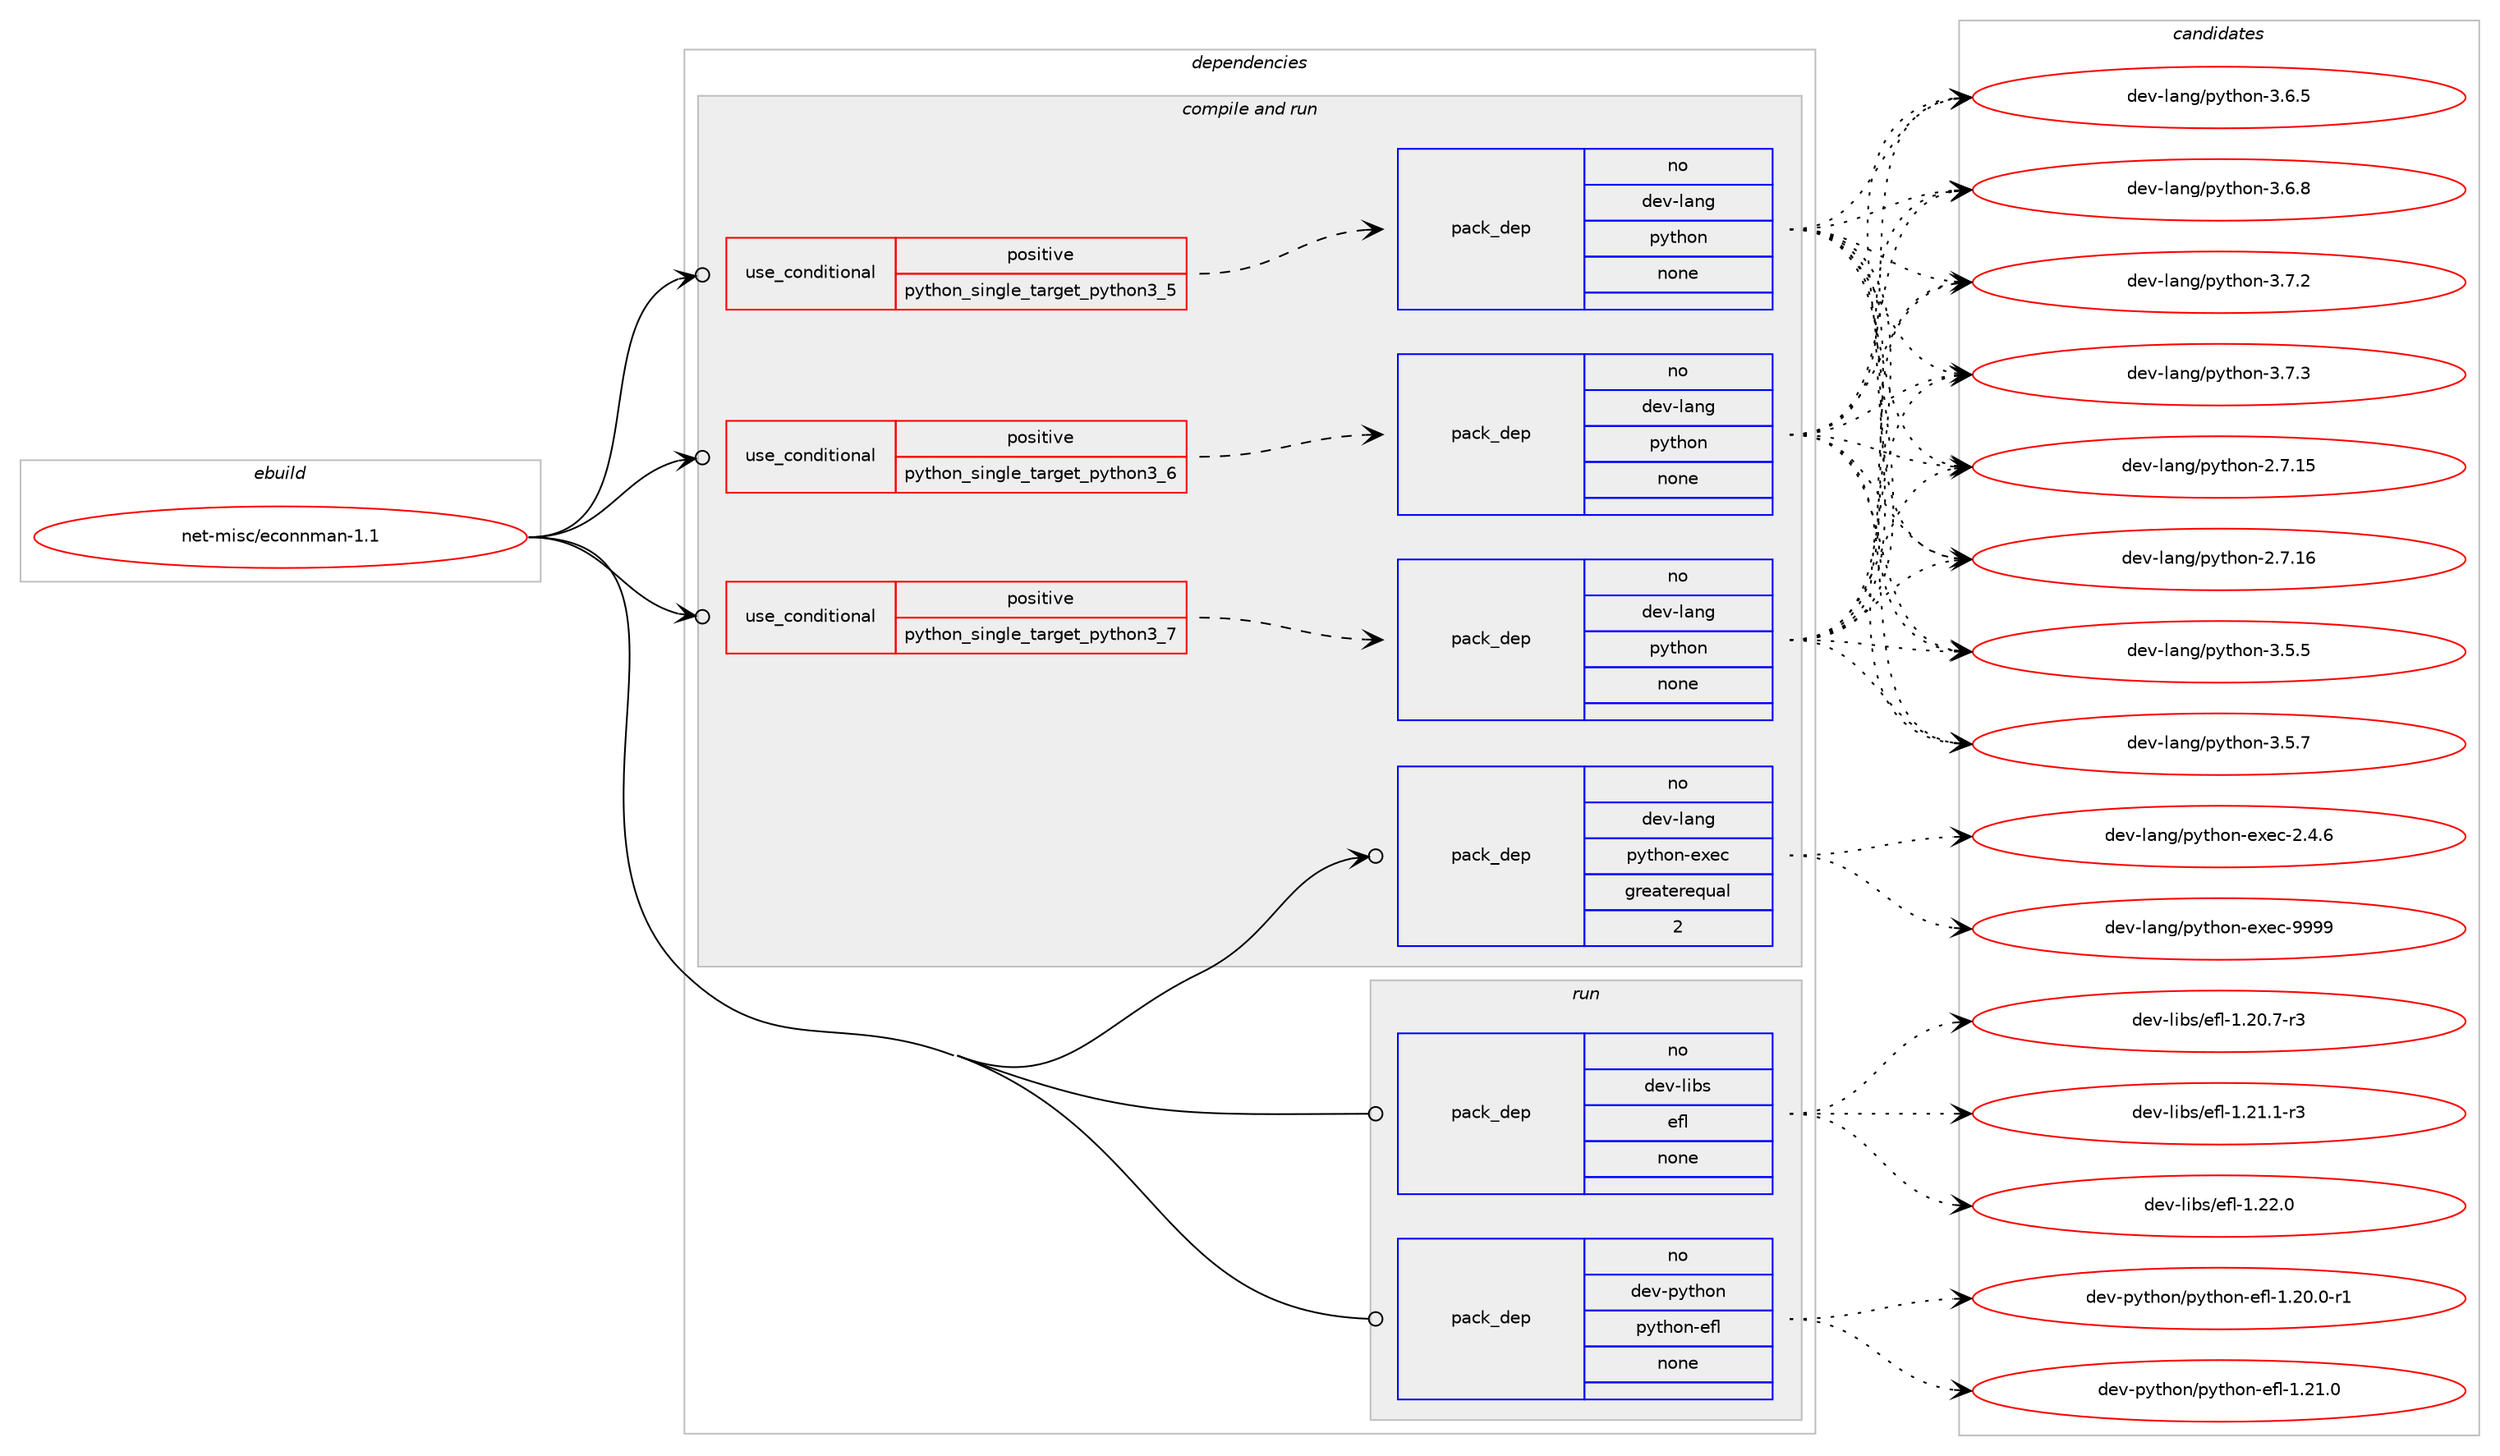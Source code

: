 digraph prolog {

# *************
# Graph options
# *************

newrank=true;
concentrate=true;
compound=true;
graph [rankdir=LR,fontname=Helvetica,fontsize=10,ranksep=1.5];#, ranksep=2.5, nodesep=0.2];
edge  [arrowhead=vee];
node  [fontname=Helvetica,fontsize=10];

# **********
# The ebuild
# **********

subgraph cluster_leftcol {
color=gray;
rank=same;
label=<<i>ebuild</i>>;
id [label="net-misc/econnman-1.1", color=red, width=4, href="../net-misc/econnman-1.1.svg"];
}

# ****************
# The dependencies
# ****************

subgraph cluster_midcol {
color=gray;
label=<<i>dependencies</i>>;
subgraph cluster_compile {
fillcolor="#eeeeee";
style=filled;
label=<<i>compile</i>>;
}
subgraph cluster_compileandrun {
fillcolor="#eeeeee";
style=filled;
label=<<i>compile and run</i>>;
subgraph cond847 {
dependency3499 [label=<<TABLE BORDER="0" CELLBORDER="1" CELLSPACING="0" CELLPADDING="4"><TR><TD ROWSPAN="3" CELLPADDING="10">use_conditional</TD></TR><TR><TD>positive</TD></TR><TR><TD>python_single_target_python3_5</TD></TR></TABLE>>, shape=none, color=red];
subgraph pack2602 {
dependency3500 [label=<<TABLE BORDER="0" CELLBORDER="1" CELLSPACING="0" CELLPADDING="4" WIDTH="220"><TR><TD ROWSPAN="6" CELLPADDING="30">pack_dep</TD></TR><TR><TD WIDTH="110">no</TD></TR><TR><TD>dev-lang</TD></TR><TR><TD>python</TD></TR><TR><TD>none</TD></TR><TR><TD></TD></TR></TABLE>>, shape=none, color=blue];
}
dependency3499:e -> dependency3500:w [weight=20,style="dashed",arrowhead="vee"];
}
id:e -> dependency3499:w [weight=20,style="solid",arrowhead="odotvee"];
subgraph cond848 {
dependency3501 [label=<<TABLE BORDER="0" CELLBORDER="1" CELLSPACING="0" CELLPADDING="4"><TR><TD ROWSPAN="3" CELLPADDING="10">use_conditional</TD></TR><TR><TD>positive</TD></TR><TR><TD>python_single_target_python3_6</TD></TR></TABLE>>, shape=none, color=red];
subgraph pack2603 {
dependency3502 [label=<<TABLE BORDER="0" CELLBORDER="1" CELLSPACING="0" CELLPADDING="4" WIDTH="220"><TR><TD ROWSPAN="6" CELLPADDING="30">pack_dep</TD></TR><TR><TD WIDTH="110">no</TD></TR><TR><TD>dev-lang</TD></TR><TR><TD>python</TD></TR><TR><TD>none</TD></TR><TR><TD></TD></TR></TABLE>>, shape=none, color=blue];
}
dependency3501:e -> dependency3502:w [weight=20,style="dashed",arrowhead="vee"];
}
id:e -> dependency3501:w [weight=20,style="solid",arrowhead="odotvee"];
subgraph cond849 {
dependency3503 [label=<<TABLE BORDER="0" CELLBORDER="1" CELLSPACING="0" CELLPADDING="4"><TR><TD ROWSPAN="3" CELLPADDING="10">use_conditional</TD></TR><TR><TD>positive</TD></TR><TR><TD>python_single_target_python3_7</TD></TR></TABLE>>, shape=none, color=red];
subgraph pack2604 {
dependency3504 [label=<<TABLE BORDER="0" CELLBORDER="1" CELLSPACING="0" CELLPADDING="4" WIDTH="220"><TR><TD ROWSPAN="6" CELLPADDING="30">pack_dep</TD></TR><TR><TD WIDTH="110">no</TD></TR><TR><TD>dev-lang</TD></TR><TR><TD>python</TD></TR><TR><TD>none</TD></TR><TR><TD></TD></TR></TABLE>>, shape=none, color=blue];
}
dependency3503:e -> dependency3504:w [weight=20,style="dashed",arrowhead="vee"];
}
id:e -> dependency3503:w [weight=20,style="solid",arrowhead="odotvee"];
subgraph pack2605 {
dependency3505 [label=<<TABLE BORDER="0" CELLBORDER="1" CELLSPACING="0" CELLPADDING="4" WIDTH="220"><TR><TD ROWSPAN="6" CELLPADDING="30">pack_dep</TD></TR><TR><TD WIDTH="110">no</TD></TR><TR><TD>dev-lang</TD></TR><TR><TD>python-exec</TD></TR><TR><TD>greaterequal</TD></TR><TR><TD>2</TD></TR></TABLE>>, shape=none, color=blue];
}
id:e -> dependency3505:w [weight=20,style="solid",arrowhead="odotvee"];
}
subgraph cluster_run {
fillcolor="#eeeeee";
style=filled;
label=<<i>run</i>>;
subgraph pack2606 {
dependency3506 [label=<<TABLE BORDER="0" CELLBORDER="1" CELLSPACING="0" CELLPADDING="4" WIDTH="220"><TR><TD ROWSPAN="6" CELLPADDING="30">pack_dep</TD></TR><TR><TD WIDTH="110">no</TD></TR><TR><TD>dev-libs</TD></TR><TR><TD>efl</TD></TR><TR><TD>none</TD></TR><TR><TD></TD></TR></TABLE>>, shape=none, color=blue];
}
id:e -> dependency3506:w [weight=20,style="solid",arrowhead="odot"];
subgraph pack2607 {
dependency3507 [label=<<TABLE BORDER="0" CELLBORDER="1" CELLSPACING="0" CELLPADDING="4" WIDTH="220"><TR><TD ROWSPAN="6" CELLPADDING="30">pack_dep</TD></TR><TR><TD WIDTH="110">no</TD></TR><TR><TD>dev-python</TD></TR><TR><TD>python-efl</TD></TR><TR><TD>none</TD></TR><TR><TD></TD></TR></TABLE>>, shape=none, color=blue];
}
id:e -> dependency3507:w [weight=20,style="solid",arrowhead="odot"];
}
}

# **************
# The candidates
# **************

subgraph cluster_choices {
rank=same;
color=gray;
label=<<i>candidates</i>>;

subgraph choice2602 {
color=black;
nodesep=1;
choice10010111845108971101034711212111610411111045504655464953 [label="dev-lang/python-2.7.15", color=red, width=4,href="../dev-lang/python-2.7.15.svg"];
choice10010111845108971101034711212111610411111045504655464954 [label="dev-lang/python-2.7.16", color=red, width=4,href="../dev-lang/python-2.7.16.svg"];
choice100101118451089711010347112121116104111110455146534653 [label="dev-lang/python-3.5.5", color=red, width=4,href="../dev-lang/python-3.5.5.svg"];
choice100101118451089711010347112121116104111110455146534655 [label="dev-lang/python-3.5.7", color=red, width=4,href="../dev-lang/python-3.5.7.svg"];
choice100101118451089711010347112121116104111110455146544653 [label="dev-lang/python-3.6.5", color=red, width=4,href="../dev-lang/python-3.6.5.svg"];
choice100101118451089711010347112121116104111110455146544656 [label="dev-lang/python-3.6.8", color=red, width=4,href="../dev-lang/python-3.6.8.svg"];
choice100101118451089711010347112121116104111110455146554650 [label="dev-lang/python-3.7.2", color=red, width=4,href="../dev-lang/python-3.7.2.svg"];
choice100101118451089711010347112121116104111110455146554651 [label="dev-lang/python-3.7.3", color=red, width=4,href="../dev-lang/python-3.7.3.svg"];
dependency3500:e -> choice10010111845108971101034711212111610411111045504655464953:w [style=dotted,weight="100"];
dependency3500:e -> choice10010111845108971101034711212111610411111045504655464954:w [style=dotted,weight="100"];
dependency3500:e -> choice100101118451089711010347112121116104111110455146534653:w [style=dotted,weight="100"];
dependency3500:e -> choice100101118451089711010347112121116104111110455146534655:w [style=dotted,weight="100"];
dependency3500:e -> choice100101118451089711010347112121116104111110455146544653:w [style=dotted,weight="100"];
dependency3500:e -> choice100101118451089711010347112121116104111110455146544656:w [style=dotted,weight="100"];
dependency3500:e -> choice100101118451089711010347112121116104111110455146554650:w [style=dotted,weight="100"];
dependency3500:e -> choice100101118451089711010347112121116104111110455146554651:w [style=dotted,weight="100"];
}
subgraph choice2603 {
color=black;
nodesep=1;
choice10010111845108971101034711212111610411111045504655464953 [label="dev-lang/python-2.7.15", color=red, width=4,href="../dev-lang/python-2.7.15.svg"];
choice10010111845108971101034711212111610411111045504655464954 [label="dev-lang/python-2.7.16", color=red, width=4,href="../dev-lang/python-2.7.16.svg"];
choice100101118451089711010347112121116104111110455146534653 [label="dev-lang/python-3.5.5", color=red, width=4,href="../dev-lang/python-3.5.5.svg"];
choice100101118451089711010347112121116104111110455146534655 [label="dev-lang/python-3.5.7", color=red, width=4,href="../dev-lang/python-3.5.7.svg"];
choice100101118451089711010347112121116104111110455146544653 [label="dev-lang/python-3.6.5", color=red, width=4,href="../dev-lang/python-3.6.5.svg"];
choice100101118451089711010347112121116104111110455146544656 [label="dev-lang/python-3.6.8", color=red, width=4,href="../dev-lang/python-3.6.8.svg"];
choice100101118451089711010347112121116104111110455146554650 [label="dev-lang/python-3.7.2", color=red, width=4,href="../dev-lang/python-3.7.2.svg"];
choice100101118451089711010347112121116104111110455146554651 [label="dev-lang/python-3.7.3", color=red, width=4,href="../dev-lang/python-3.7.3.svg"];
dependency3502:e -> choice10010111845108971101034711212111610411111045504655464953:w [style=dotted,weight="100"];
dependency3502:e -> choice10010111845108971101034711212111610411111045504655464954:w [style=dotted,weight="100"];
dependency3502:e -> choice100101118451089711010347112121116104111110455146534653:w [style=dotted,weight="100"];
dependency3502:e -> choice100101118451089711010347112121116104111110455146534655:w [style=dotted,weight="100"];
dependency3502:e -> choice100101118451089711010347112121116104111110455146544653:w [style=dotted,weight="100"];
dependency3502:e -> choice100101118451089711010347112121116104111110455146544656:w [style=dotted,weight="100"];
dependency3502:e -> choice100101118451089711010347112121116104111110455146554650:w [style=dotted,weight="100"];
dependency3502:e -> choice100101118451089711010347112121116104111110455146554651:w [style=dotted,weight="100"];
}
subgraph choice2604 {
color=black;
nodesep=1;
choice10010111845108971101034711212111610411111045504655464953 [label="dev-lang/python-2.7.15", color=red, width=4,href="../dev-lang/python-2.7.15.svg"];
choice10010111845108971101034711212111610411111045504655464954 [label="dev-lang/python-2.7.16", color=red, width=4,href="../dev-lang/python-2.7.16.svg"];
choice100101118451089711010347112121116104111110455146534653 [label="dev-lang/python-3.5.5", color=red, width=4,href="../dev-lang/python-3.5.5.svg"];
choice100101118451089711010347112121116104111110455146534655 [label="dev-lang/python-3.5.7", color=red, width=4,href="../dev-lang/python-3.5.7.svg"];
choice100101118451089711010347112121116104111110455146544653 [label="dev-lang/python-3.6.5", color=red, width=4,href="../dev-lang/python-3.6.5.svg"];
choice100101118451089711010347112121116104111110455146544656 [label="dev-lang/python-3.6.8", color=red, width=4,href="../dev-lang/python-3.6.8.svg"];
choice100101118451089711010347112121116104111110455146554650 [label="dev-lang/python-3.7.2", color=red, width=4,href="../dev-lang/python-3.7.2.svg"];
choice100101118451089711010347112121116104111110455146554651 [label="dev-lang/python-3.7.3", color=red, width=4,href="../dev-lang/python-3.7.3.svg"];
dependency3504:e -> choice10010111845108971101034711212111610411111045504655464953:w [style=dotted,weight="100"];
dependency3504:e -> choice10010111845108971101034711212111610411111045504655464954:w [style=dotted,weight="100"];
dependency3504:e -> choice100101118451089711010347112121116104111110455146534653:w [style=dotted,weight="100"];
dependency3504:e -> choice100101118451089711010347112121116104111110455146534655:w [style=dotted,weight="100"];
dependency3504:e -> choice100101118451089711010347112121116104111110455146544653:w [style=dotted,weight="100"];
dependency3504:e -> choice100101118451089711010347112121116104111110455146544656:w [style=dotted,weight="100"];
dependency3504:e -> choice100101118451089711010347112121116104111110455146554650:w [style=dotted,weight="100"];
dependency3504:e -> choice100101118451089711010347112121116104111110455146554651:w [style=dotted,weight="100"];
}
subgraph choice2605 {
color=black;
nodesep=1;
choice1001011184510897110103471121211161041111104510112010199455046524654 [label="dev-lang/python-exec-2.4.6", color=red, width=4,href="../dev-lang/python-exec-2.4.6.svg"];
choice10010111845108971101034711212111610411111045101120101994557575757 [label="dev-lang/python-exec-9999", color=red, width=4,href="../dev-lang/python-exec-9999.svg"];
dependency3505:e -> choice1001011184510897110103471121211161041111104510112010199455046524654:w [style=dotted,weight="100"];
dependency3505:e -> choice10010111845108971101034711212111610411111045101120101994557575757:w [style=dotted,weight="100"];
}
subgraph choice2606 {
color=black;
nodesep=1;
choice100101118451081059811547101102108454946504846554511451 [label="dev-libs/efl-1.20.7-r3", color=red, width=4,href="../dev-libs/efl-1.20.7-r3.svg"];
choice100101118451081059811547101102108454946504946494511451 [label="dev-libs/efl-1.21.1-r3", color=red, width=4,href="../dev-libs/efl-1.21.1-r3.svg"];
choice10010111845108105981154710110210845494650504648 [label="dev-libs/efl-1.22.0", color=red, width=4,href="../dev-libs/efl-1.22.0.svg"];
dependency3506:e -> choice100101118451081059811547101102108454946504846554511451:w [style=dotted,weight="100"];
dependency3506:e -> choice100101118451081059811547101102108454946504946494511451:w [style=dotted,weight="100"];
dependency3506:e -> choice10010111845108105981154710110210845494650504648:w [style=dotted,weight="100"];
}
subgraph choice2607 {
color=black;
nodesep=1;
choice100101118451121211161041111104711212111610411111045101102108454946504846484511449 [label="dev-python/python-efl-1.20.0-r1", color=red, width=4,href="../dev-python/python-efl-1.20.0-r1.svg"];
choice10010111845112121116104111110471121211161041111104510110210845494650494648 [label="dev-python/python-efl-1.21.0", color=red, width=4,href="../dev-python/python-efl-1.21.0.svg"];
dependency3507:e -> choice100101118451121211161041111104711212111610411111045101102108454946504846484511449:w [style=dotted,weight="100"];
dependency3507:e -> choice10010111845112121116104111110471121211161041111104510110210845494650494648:w [style=dotted,weight="100"];
}
}

}
